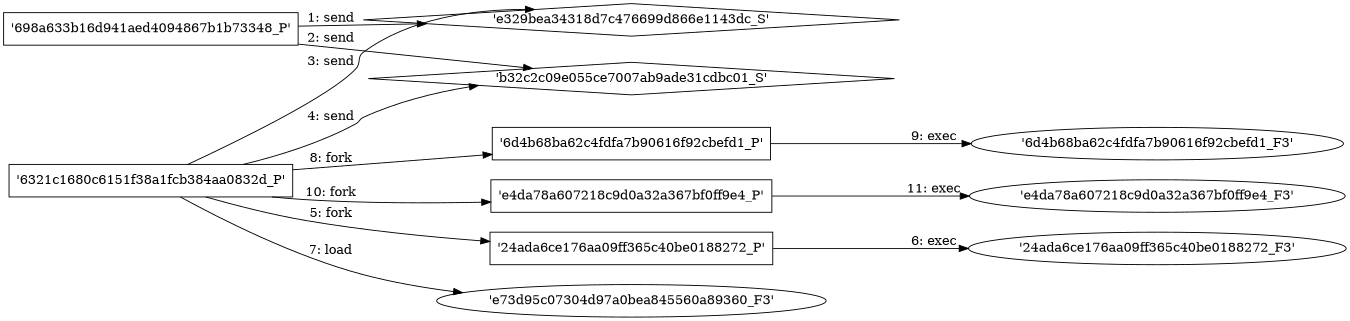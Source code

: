 digraph "D:\Learning\Paper\apt\基于CTI的攻击预警\Dataset\攻击图\ASGfromALLCTI\How to disrupt attacks caused by social engineering.dot" {
rankdir="LR"
size="9"
fixedsize="false"
splines="true"
nodesep=0.3
ranksep=0
fontsize=10
overlap="scalexy"
engine= "neato"
	"'e329bea34318d7c476699d866e1143dc_S'" [node_type=Socket shape=diamond]
	"'698a633b16d941aed4094867b1b73348_P'" [node_type=Process shape=box]
	"'698a633b16d941aed4094867b1b73348_P'" -> "'e329bea34318d7c476699d866e1143dc_S'" [label="1: send"]
	"'b32c2c09e055ce7007ab9ade31cdbc01_S'" [node_type=Socket shape=diamond]
	"'698a633b16d941aed4094867b1b73348_P'" [node_type=Process shape=box]
	"'698a633b16d941aed4094867b1b73348_P'" -> "'b32c2c09e055ce7007ab9ade31cdbc01_S'" [label="2: send"]
	"'e329bea34318d7c476699d866e1143dc_S'" [node_type=Socket shape=diamond]
	"'6321c1680c6151f38a1fcb384aa0832d_P'" [node_type=Process shape=box]
	"'6321c1680c6151f38a1fcb384aa0832d_P'" -> "'e329bea34318d7c476699d866e1143dc_S'" [label="3: send"]
	"'b32c2c09e055ce7007ab9ade31cdbc01_S'" [node_type=Socket shape=diamond]
	"'6321c1680c6151f38a1fcb384aa0832d_P'" [node_type=Process shape=box]
	"'6321c1680c6151f38a1fcb384aa0832d_P'" -> "'b32c2c09e055ce7007ab9ade31cdbc01_S'" [label="4: send"]
	"'6321c1680c6151f38a1fcb384aa0832d_P'" [node_type=Process shape=box]
	"'24ada6ce176aa09ff365c40be0188272_P'" [node_type=Process shape=box]
	"'6321c1680c6151f38a1fcb384aa0832d_P'" -> "'24ada6ce176aa09ff365c40be0188272_P'" [label="5: fork"]
	"'24ada6ce176aa09ff365c40be0188272_P'" [node_type=Process shape=box]
	"'24ada6ce176aa09ff365c40be0188272_F3'" [node_type=File shape=ellipse]
	"'24ada6ce176aa09ff365c40be0188272_P'" -> "'24ada6ce176aa09ff365c40be0188272_F3'" [label="6: exec"]
	"'e73d95c07304d97a0bea845560a89360_F3'" [node_type=file shape=ellipse]
	"'6321c1680c6151f38a1fcb384aa0832d_P'" [node_type=Process shape=box]
	"'6321c1680c6151f38a1fcb384aa0832d_P'" -> "'e73d95c07304d97a0bea845560a89360_F3'" [label="7: load"]
	"'6321c1680c6151f38a1fcb384aa0832d_P'" [node_type=Process shape=box]
	"'6d4b68ba62c4fdfa7b90616f92cbefd1_P'" [node_type=Process shape=box]
	"'6321c1680c6151f38a1fcb384aa0832d_P'" -> "'6d4b68ba62c4fdfa7b90616f92cbefd1_P'" [label="8: fork"]
	"'6d4b68ba62c4fdfa7b90616f92cbefd1_P'" [node_type=Process shape=box]
	"'6d4b68ba62c4fdfa7b90616f92cbefd1_F3'" [node_type=File shape=ellipse]
	"'6d4b68ba62c4fdfa7b90616f92cbefd1_P'" -> "'6d4b68ba62c4fdfa7b90616f92cbefd1_F3'" [label="9: exec"]
	"'6321c1680c6151f38a1fcb384aa0832d_P'" [node_type=Process shape=box]
	"'e4da78a607218c9d0a32a367bf0ff9e4_P'" [node_type=Process shape=box]
	"'6321c1680c6151f38a1fcb384aa0832d_P'" -> "'e4da78a607218c9d0a32a367bf0ff9e4_P'" [label="10: fork"]
	"'e4da78a607218c9d0a32a367bf0ff9e4_P'" [node_type=Process shape=box]
	"'e4da78a607218c9d0a32a367bf0ff9e4_F3'" [node_type=File shape=ellipse]
	"'e4da78a607218c9d0a32a367bf0ff9e4_P'" -> "'e4da78a607218c9d0a32a367bf0ff9e4_F3'" [label="11: exec"]
}
